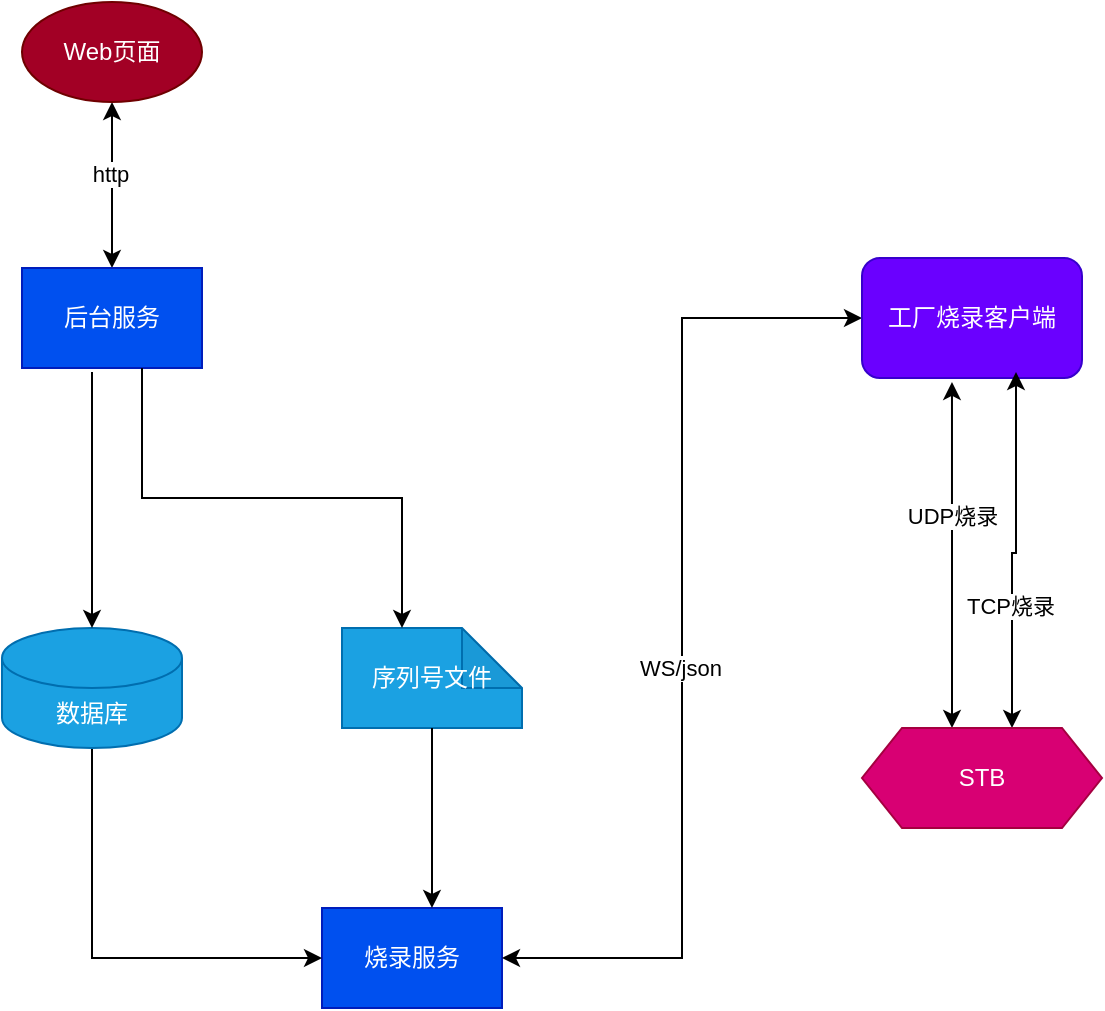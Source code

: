 <mxfile version="25.0.3">
  <diagram name="第 1 页" id="TFS3b3rrfouwaiExrDPL">
    <mxGraphModel dx="1426" dy="747" grid="1" gridSize="10" guides="1" tooltips="1" connect="1" arrows="1" fold="1" page="1" pageScale="1" pageWidth="827" pageHeight="1169" math="0" shadow="0">
      <root>
        <mxCell id="0" />
        <mxCell id="1" parent="0" />
        <mxCell id="ichkqEVvYfuikgpGFqFZ-19" style="edgeStyle=orthogonalEdgeStyle;rounded=0;orthogonalLoop=1;jettySize=auto;html=1;exitX=0.5;exitY=1;exitDx=0;exitDy=0;entryX=0.5;entryY=0;entryDx=0;entryDy=0;startArrow=classic;startFill=1;" edge="1" parent="1" source="ichkqEVvYfuikgpGFqFZ-1" target="ichkqEVvYfuikgpGFqFZ-3">
          <mxGeometry relative="1" as="geometry" />
        </mxCell>
        <mxCell id="ichkqEVvYfuikgpGFqFZ-21" value="http" style="edgeLabel;html=1;align=center;verticalAlign=middle;resizable=0;points=[];" vertex="1" connectable="0" parent="ichkqEVvYfuikgpGFqFZ-19">
          <mxGeometry x="-0.133" y="-1" relative="1" as="geometry">
            <mxPoint as="offset" />
          </mxGeometry>
        </mxCell>
        <mxCell id="ichkqEVvYfuikgpGFqFZ-1" value="Web页面" style="ellipse;whiteSpace=wrap;html=1;fillColor=#a20025;fontColor=#ffffff;strokeColor=#6F0000;" vertex="1" parent="1">
          <mxGeometry x="70" y="137" width="90" height="50" as="geometry" />
        </mxCell>
        <mxCell id="ichkqEVvYfuikgpGFqFZ-3" value="后台服务" style="rounded=0;whiteSpace=wrap;html=1;fillColor=#0050ef;strokeColor=#001DBC;fontColor=#ffffff;" vertex="1" parent="1">
          <mxGeometry x="70" y="270" width="90" height="50" as="geometry" />
        </mxCell>
        <mxCell id="ichkqEVvYfuikgpGFqFZ-4" value="烧录服务" style="rounded=0;whiteSpace=wrap;html=1;fillColor=#0050ef;fontColor=#ffffff;strokeColor=#001DBC;" vertex="1" parent="1">
          <mxGeometry x="220" y="590" width="90" height="50" as="geometry" />
        </mxCell>
        <mxCell id="ichkqEVvYfuikgpGFqFZ-22" style="edgeStyle=orthogonalEdgeStyle;rounded=0;orthogonalLoop=1;jettySize=auto;html=1;exitX=0.5;exitY=1;exitDx=0;exitDy=0;exitPerimeter=0;entryX=0;entryY=0.5;entryDx=0;entryDy=0;" edge="1" parent="1" source="ichkqEVvYfuikgpGFqFZ-5" target="ichkqEVvYfuikgpGFqFZ-4">
          <mxGeometry relative="1" as="geometry" />
        </mxCell>
        <mxCell id="ichkqEVvYfuikgpGFqFZ-5" value="数据库" style="shape=cylinder3;whiteSpace=wrap;html=1;boundedLbl=1;backgroundOutline=1;size=15;fillColor=#1ba1e2;fontColor=#ffffff;strokeColor=#006EAF;" vertex="1" parent="1">
          <mxGeometry x="60" y="450" width="90" height="60" as="geometry" />
        </mxCell>
        <mxCell id="ichkqEVvYfuikgpGFqFZ-7" value="序列号文件" style="shape=note;whiteSpace=wrap;html=1;backgroundOutline=1;darkOpacity=0.05;fillColor=#1ba1e2;fontColor=#ffffff;strokeColor=#006EAF;" vertex="1" parent="1">
          <mxGeometry x="230" y="450" width="90" height="50" as="geometry" />
        </mxCell>
        <mxCell id="ichkqEVvYfuikgpGFqFZ-14" style="edgeStyle=orthogonalEdgeStyle;rounded=0;orthogonalLoop=1;jettySize=auto;html=1;exitX=0;exitY=0.5;exitDx=0;exitDy=0;entryX=1;entryY=0.5;entryDx=0;entryDy=0;startArrow=classic;startFill=1;" edge="1" parent="1" source="ichkqEVvYfuikgpGFqFZ-8" target="ichkqEVvYfuikgpGFqFZ-4">
          <mxGeometry relative="1" as="geometry" />
        </mxCell>
        <mxCell id="ichkqEVvYfuikgpGFqFZ-20" value="WS/json" style="edgeLabel;html=1;align=center;verticalAlign=middle;resizable=0;points=[];" vertex="1" connectable="0" parent="ichkqEVvYfuikgpGFqFZ-14">
          <mxGeometry x="0.057" y="-1" relative="1" as="geometry">
            <mxPoint as="offset" />
          </mxGeometry>
        </mxCell>
        <mxCell id="ichkqEVvYfuikgpGFqFZ-15" style="edgeStyle=orthogonalEdgeStyle;rounded=0;orthogonalLoop=1;jettySize=auto;html=1;exitX=0.409;exitY=1.033;exitDx=0;exitDy=0;entryX=0.375;entryY=0;entryDx=0;entryDy=0;exitPerimeter=0;startArrow=classic;startFill=1;" edge="1" parent="1" source="ichkqEVvYfuikgpGFqFZ-8" target="ichkqEVvYfuikgpGFqFZ-9">
          <mxGeometry relative="1" as="geometry" />
        </mxCell>
        <mxCell id="ichkqEVvYfuikgpGFqFZ-17" value="UDP烧录" style="edgeLabel;html=1;align=center;verticalAlign=middle;resizable=0;points=[];" vertex="1" connectable="0" parent="ichkqEVvYfuikgpGFqFZ-15">
          <mxGeometry x="-0.05" relative="1" as="geometry">
            <mxPoint y="-15" as="offset" />
          </mxGeometry>
        </mxCell>
        <mxCell id="ichkqEVvYfuikgpGFqFZ-8" value="工厂烧录客户端" style="rounded=1;whiteSpace=wrap;html=1;fillColor=#6a00ff;fontColor=#ffffff;strokeColor=#3700CC;" vertex="1" parent="1">
          <mxGeometry x="490" y="265" width="110" height="60" as="geometry" />
        </mxCell>
        <mxCell id="ichkqEVvYfuikgpGFqFZ-16" style="edgeStyle=orthogonalEdgeStyle;rounded=0;orthogonalLoop=1;jettySize=auto;html=1;exitX=0.625;exitY=0;exitDx=0;exitDy=0;entryX=0.7;entryY=0.95;entryDx=0;entryDy=0;entryPerimeter=0;startArrow=classic;startFill=1;" edge="1" parent="1" source="ichkqEVvYfuikgpGFqFZ-9" target="ichkqEVvYfuikgpGFqFZ-8">
          <mxGeometry relative="1" as="geometry">
            <mxPoint x="565" y="330" as="targetPoint" />
          </mxGeometry>
        </mxCell>
        <mxCell id="ichkqEVvYfuikgpGFqFZ-18" value="TCP烧录" style="edgeLabel;html=1;align=center;verticalAlign=middle;resizable=0;points=[];" vertex="1" connectable="0" parent="ichkqEVvYfuikgpGFqFZ-16">
          <mxGeometry x="-0.078" y="1" relative="1" as="geometry">
            <mxPoint y="22" as="offset" />
          </mxGeometry>
        </mxCell>
        <mxCell id="ichkqEVvYfuikgpGFqFZ-9" value="STB" style="shape=hexagon;perimeter=hexagonPerimeter2;whiteSpace=wrap;html=1;fixedSize=1;fillColor=#d80073;fontColor=#ffffff;strokeColor=#A50040;" vertex="1" parent="1">
          <mxGeometry x="490" y="500" width="120" height="50" as="geometry" />
        </mxCell>
        <mxCell id="ichkqEVvYfuikgpGFqFZ-10" style="edgeStyle=orthogonalEdgeStyle;rounded=0;orthogonalLoop=1;jettySize=auto;html=1;exitX=0.389;exitY=1.04;exitDx=0;exitDy=0;entryX=0.5;entryY=0;entryDx=0;entryDy=0;entryPerimeter=0;exitPerimeter=0;" edge="1" parent="1" source="ichkqEVvYfuikgpGFqFZ-3" target="ichkqEVvYfuikgpGFqFZ-5">
          <mxGeometry relative="1" as="geometry" />
        </mxCell>
        <mxCell id="ichkqEVvYfuikgpGFqFZ-11" style="edgeStyle=orthogonalEdgeStyle;rounded=0;orthogonalLoop=1;jettySize=auto;html=1;entryX=0;entryY=0;entryDx=30;entryDy=0;entryPerimeter=0;" edge="1" parent="1" target="ichkqEVvYfuikgpGFqFZ-7">
          <mxGeometry relative="1" as="geometry">
            <mxPoint x="130" y="320" as="sourcePoint" />
            <Array as="points">
              <mxPoint x="130" y="320" />
              <mxPoint x="130" y="385" />
              <mxPoint x="260" y="385" />
            </Array>
          </mxGeometry>
        </mxCell>
        <mxCell id="ichkqEVvYfuikgpGFqFZ-23" style="edgeStyle=orthogonalEdgeStyle;rounded=0;orthogonalLoop=1;jettySize=auto;html=1;exitX=0.5;exitY=1;exitDx=0;exitDy=0;exitPerimeter=0;entryX=0.611;entryY=0;entryDx=0;entryDy=0;entryPerimeter=0;" edge="1" parent="1" source="ichkqEVvYfuikgpGFqFZ-7" target="ichkqEVvYfuikgpGFqFZ-4">
          <mxGeometry relative="1" as="geometry" />
        </mxCell>
      </root>
    </mxGraphModel>
  </diagram>
</mxfile>
